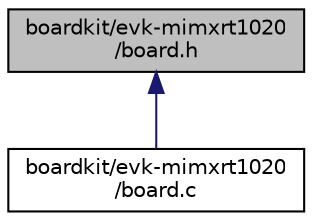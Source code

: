 digraph "boardkit/evk-mimxrt1020/board.h"
{
  edge [fontname="Helvetica",fontsize="10",labelfontname="Helvetica",labelfontsize="10"];
  node [fontname="Helvetica",fontsize="10",shape=record];
  Node4 [label="boardkit/evk-mimxrt1020\l/board.h",height=0.2,width=0.4,color="black", fillcolor="grey75", style="filled", fontcolor="black"];
  Node4 -> Node5 [dir="back",color="midnightblue",fontsize="10",style="solid",fontname="Helvetica"];
  Node5 [label="boardkit/evk-mimxrt1020\l/board.c",height=0.2,width=0.4,color="black", fillcolor="white", style="filled",URL="$evk-mimxrt1020_2board_8c.html"];
}
